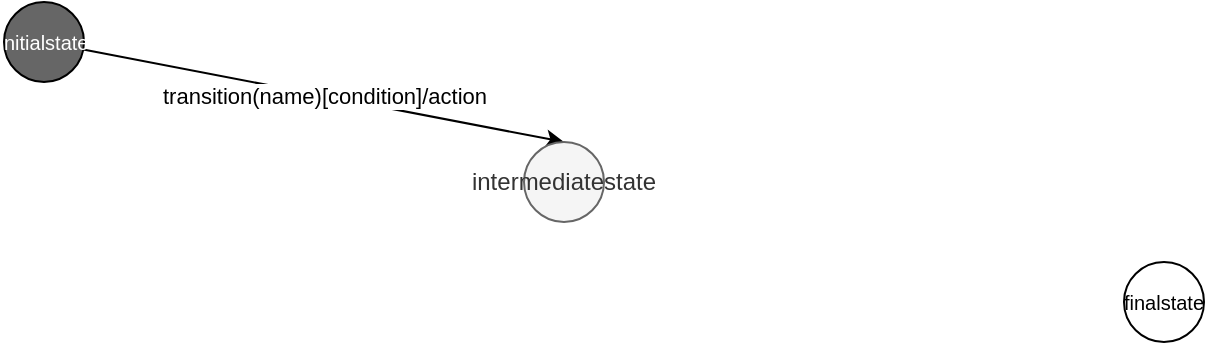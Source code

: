 <mxfile version="16.4.0" type="device"><diagram id="FJXtyWrBe1K7OXArR8eD" name="Page-1"><mxGraphModel dx="946" dy="609" grid="1" gridSize="10" guides="1" tooltips="1" connect="1" arrows="1" fold="1" page="1" pageScale="1" pageWidth="1169" pageHeight="827" math="0" shadow="0"><root><mxCell id="0"/><mxCell id="1" parent="0"/><mxCell id="7qnCW7MDbVY0MxVcx4-q-1" value="transition(name)[condition]/action" style="rounded=0;orthogonalLoop=1;jettySize=auto;html=1;entryX=0.5;entryY=0;entryDx=0;entryDy=0;" parent="1" source="HVSF78NWoW5SHaq57ZiY-1" target="HVSF78NWoW5SHaq57ZiY-3" edge="1"><mxGeometry relative="1" as="geometry"/></mxCell><mxCell id="HVSF78NWoW5SHaq57ZiY-1" value="initialstate" style="ellipse;whiteSpace=wrap;html=1;fontSize=10;fillColor=#666666;fontColor=#FFFFFF;" parent="1" vertex="1"><mxGeometry x="260" y="160" width="40" height="40" as="geometry"/></mxCell><mxCell id="HVSF78NWoW5SHaq57ZiY-2" value="finalstate" style="ellipse;whiteSpace=wrap;html=1;fontSize=10;" parent="1" vertex="1"><mxGeometry x="820" y="290" width="40" height="40" as="geometry"/></mxCell><mxCell id="HVSF78NWoW5SHaq57ZiY-3" value="intermediatestate" style="ellipse;whiteSpace=wrap;html=1;fillColor=#f5f5f5;fontColor=#333333;strokeColor=#666666;" parent="1" vertex="1"><mxGeometry x="520" y="230" width="40" height="40" as="geometry"/></mxCell></root></mxGraphModel></diagram></mxfile>